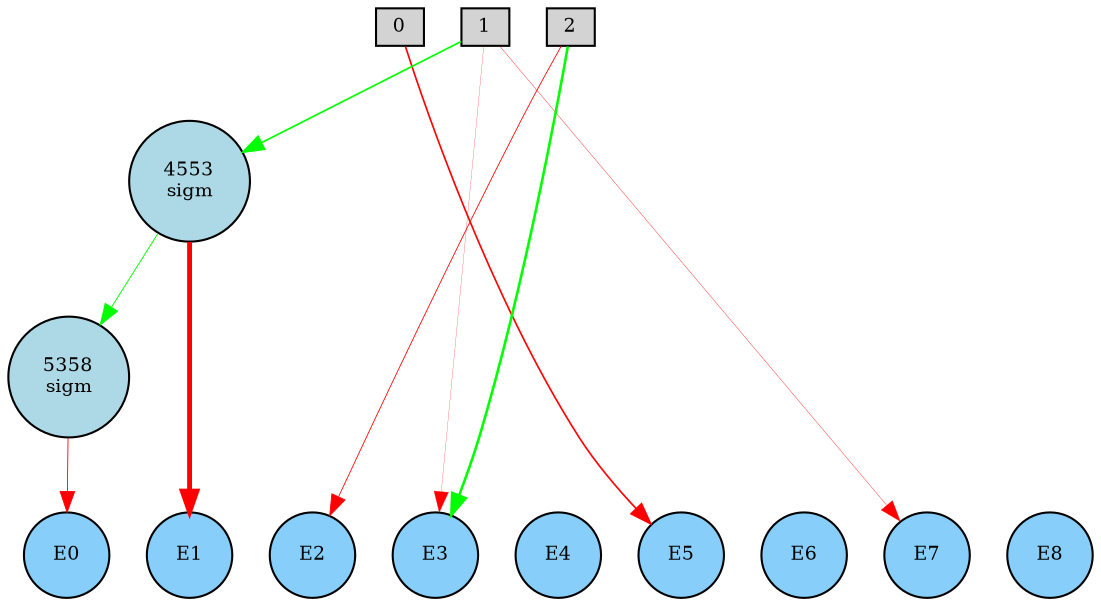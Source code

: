 digraph {
	node [fontsize=9 height=0.2 shape=circle width=0.2]
	subgraph inputs {
		node [shape=box style=filled]
		rank=source
		0 [fillcolor=lightgray]
		1 [fillcolor=lightgray]
		0 -> 1 [style=invis]
		2 [fillcolor=lightgray]
		1 -> 2 [style=invis]
	}
	subgraph outputs {
		node [style=filled]
		rank=sink
		E0 [fillcolor=lightskyblue fontsize=9 height=0.2 shape=circle width=0.2]
		E1 [fillcolor=lightskyblue fontsize=9 height=0.2 shape=circle width=0.2]
		E0 -> E1 [style=invis]
		E2 [fillcolor=lightskyblue fontsize=9 height=0.2 shape=circle width=0.2]
		E1 -> E2 [style=invis]
		E3 [fillcolor=lightskyblue fontsize=9 height=0.2 shape=circle width=0.2]
		E2 -> E3 [style=invis]
		E4 [fillcolor=lightskyblue fontsize=9 height=0.2 shape=circle width=0.2]
		E3 -> E4 [style=invis]
		E5 [fillcolor=lightskyblue fontsize=9 height=0.2 shape=circle width=0.2]
		E4 -> E5 [style=invis]
		E6 [fillcolor=lightskyblue fontsize=9 height=0.2 shape=circle width=0.2]
		E5 -> E6 [style=invis]
		E7 [fillcolor=lightskyblue fontsize=9 height=0.2 shape=circle width=0.2]
		E6 -> E7 [style=invis]
		E8 [fillcolor=lightskyblue fontsize=9 height=0.2 shape=circle width=0.2]
		E7 -> E8 [style=invis]
	}
	4553 [label="4553
sigm" fillcolor=lightblue style=filled]
	5358 [label="5358
sigm" fillcolor=lightblue style=filled]
	2 -> E3 [color=green penwidth=1.2386186456324886 style=solid]
	0 -> E5 [color=red penwidth=0.8008640899873651 style=solid]
	1 -> 4553 [color=green penwidth=0.8124520195404036 style=solid]
	4553 -> E1 [color=red penwidth=2.3326086870692664 style=solid]
	2 -> E2 [color=red penwidth=0.40182559229323145 style=solid]
	1 -> E3 [color=red penwidth=0.11066355805003768 style=solid]
	1 -> E7 [color=red penwidth=0.17650590758185136 style=solid]
	4553 -> 5358 [color=green penwidth=0.44182132016093556 style=solid]
	5358 -> E0 [color=red penwidth=0.4198233778266437 style=solid]
}
